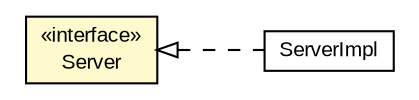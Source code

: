#!/usr/local/bin/dot
#
# Class diagram 
# Generated by UMLGraph version R5_6-24-gf6e263 (http://www.umlgraph.org/)
#

digraph G {
	edge [fontname="arial",fontsize=10,labelfontname="arial",labelfontsize=10];
	node [fontname="arial",fontsize=10,shape=plaintext];
	nodesep=0.25;
	ranksep=0.5;
	rankdir=LR;
	// org.turbogwt.net.http.client.ServerImpl
	c3841 [label=<<table title="org.turbogwt.net.http.client.ServerImpl" border="0" cellborder="1" cellspacing="0" cellpadding="2" port="p" href="./ServerImpl.html">
		<tr><td><table border="0" cellspacing="0" cellpadding="1">
<tr><td align="center" balign="center"> ServerImpl </td></tr>
		</table></td></tr>
		</table>>, URL="./ServerImpl.html", fontname="arial", fontcolor="black", fontsize=10.0];
	// org.turbogwt.net.http.client.Server
	c3844 [label=<<table title="org.turbogwt.net.http.client.Server" border="0" cellborder="1" cellspacing="0" cellpadding="2" port="p" bgcolor="lemonChiffon" href="./Server.html">
		<tr><td><table border="0" cellspacing="0" cellpadding="1">
<tr><td align="center" balign="center"> &#171;interface&#187; </td></tr>
<tr><td align="center" balign="center"> Server </td></tr>
		</table></td></tr>
		</table>>, URL="./Server.html", fontname="arial", fontcolor="black", fontsize=10.0];
	//org.turbogwt.net.http.client.ServerImpl implements org.turbogwt.net.http.client.Server
	c3844:p -> c3841:p [dir=back,arrowtail=empty,style=dashed];
}

